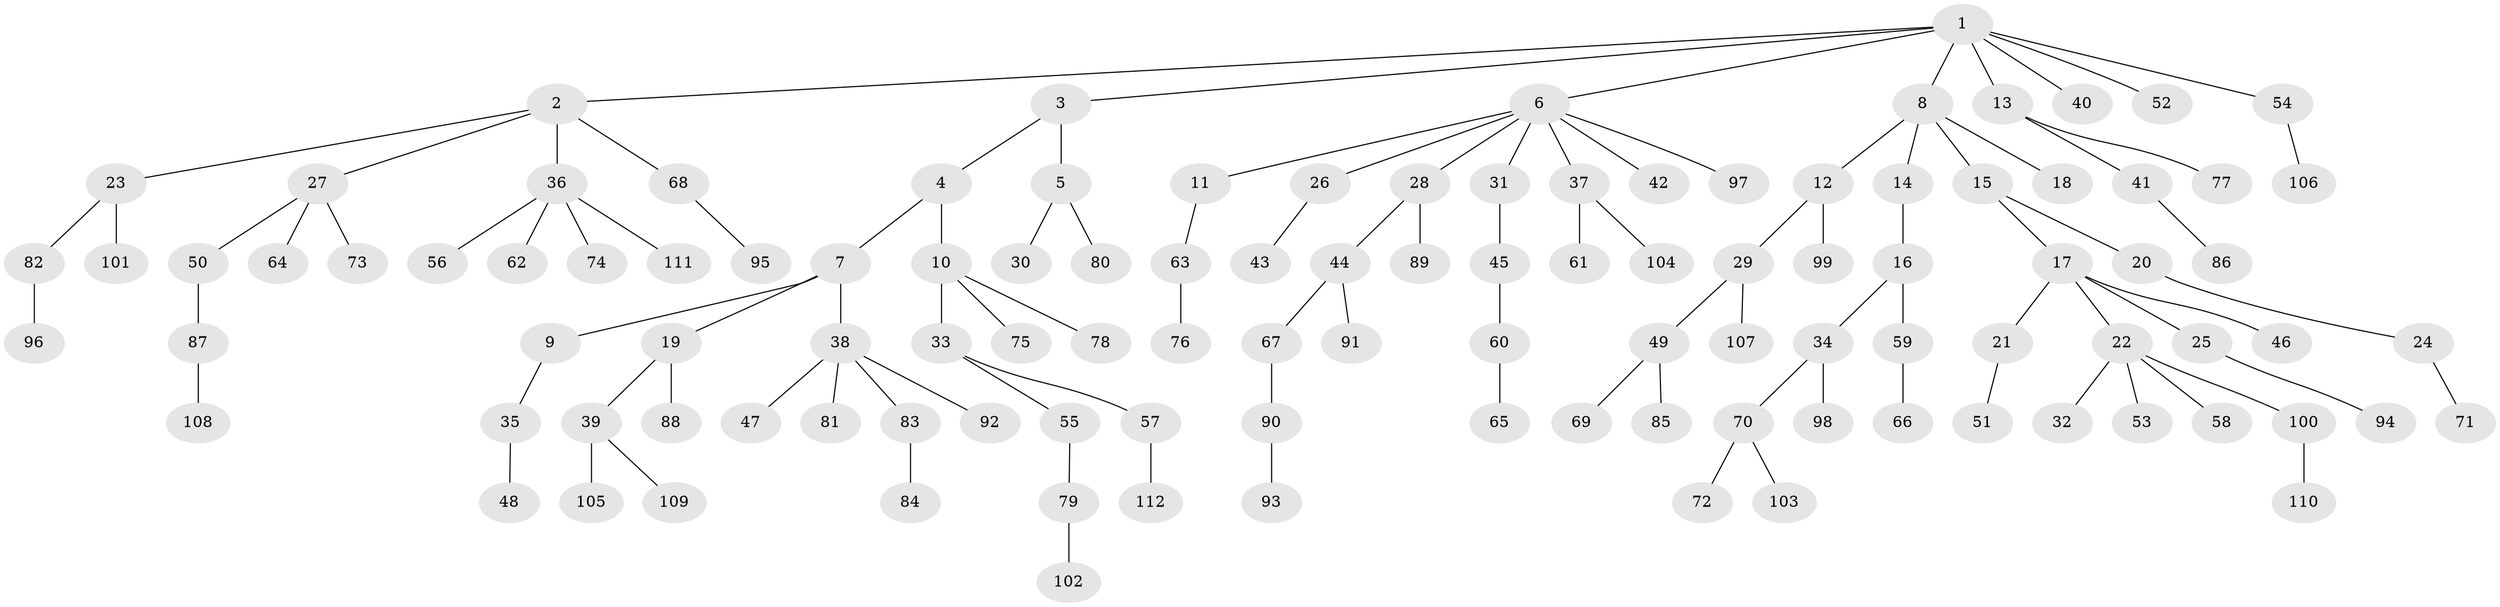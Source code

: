 // Generated by graph-tools (version 1.1) at 2025/11/02/27/25 16:11:26]
// undirected, 112 vertices, 111 edges
graph export_dot {
graph [start="1"]
  node [color=gray90,style=filled];
  1;
  2;
  3;
  4;
  5;
  6;
  7;
  8;
  9;
  10;
  11;
  12;
  13;
  14;
  15;
  16;
  17;
  18;
  19;
  20;
  21;
  22;
  23;
  24;
  25;
  26;
  27;
  28;
  29;
  30;
  31;
  32;
  33;
  34;
  35;
  36;
  37;
  38;
  39;
  40;
  41;
  42;
  43;
  44;
  45;
  46;
  47;
  48;
  49;
  50;
  51;
  52;
  53;
  54;
  55;
  56;
  57;
  58;
  59;
  60;
  61;
  62;
  63;
  64;
  65;
  66;
  67;
  68;
  69;
  70;
  71;
  72;
  73;
  74;
  75;
  76;
  77;
  78;
  79;
  80;
  81;
  82;
  83;
  84;
  85;
  86;
  87;
  88;
  89;
  90;
  91;
  92;
  93;
  94;
  95;
  96;
  97;
  98;
  99;
  100;
  101;
  102;
  103;
  104;
  105;
  106;
  107;
  108;
  109;
  110;
  111;
  112;
  1 -- 2;
  1 -- 3;
  1 -- 6;
  1 -- 8;
  1 -- 13;
  1 -- 40;
  1 -- 52;
  1 -- 54;
  2 -- 23;
  2 -- 27;
  2 -- 36;
  2 -- 68;
  3 -- 4;
  3 -- 5;
  4 -- 7;
  4 -- 10;
  5 -- 30;
  5 -- 80;
  6 -- 11;
  6 -- 26;
  6 -- 28;
  6 -- 31;
  6 -- 37;
  6 -- 42;
  6 -- 97;
  7 -- 9;
  7 -- 19;
  7 -- 38;
  8 -- 12;
  8 -- 14;
  8 -- 15;
  8 -- 18;
  9 -- 35;
  10 -- 33;
  10 -- 75;
  10 -- 78;
  11 -- 63;
  12 -- 29;
  12 -- 99;
  13 -- 41;
  13 -- 77;
  14 -- 16;
  15 -- 17;
  15 -- 20;
  16 -- 34;
  16 -- 59;
  17 -- 21;
  17 -- 22;
  17 -- 25;
  17 -- 46;
  19 -- 39;
  19 -- 88;
  20 -- 24;
  21 -- 51;
  22 -- 32;
  22 -- 53;
  22 -- 58;
  22 -- 100;
  23 -- 82;
  23 -- 101;
  24 -- 71;
  25 -- 94;
  26 -- 43;
  27 -- 50;
  27 -- 64;
  27 -- 73;
  28 -- 44;
  28 -- 89;
  29 -- 49;
  29 -- 107;
  31 -- 45;
  33 -- 55;
  33 -- 57;
  34 -- 70;
  34 -- 98;
  35 -- 48;
  36 -- 56;
  36 -- 62;
  36 -- 74;
  36 -- 111;
  37 -- 61;
  37 -- 104;
  38 -- 47;
  38 -- 81;
  38 -- 83;
  38 -- 92;
  39 -- 105;
  39 -- 109;
  41 -- 86;
  44 -- 67;
  44 -- 91;
  45 -- 60;
  49 -- 69;
  49 -- 85;
  50 -- 87;
  54 -- 106;
  55 -- 79;
  57 -- 112;
  59 -- 66;
  60 -- 65;
  63 -- 76;
  67 -- 90;
  68 -- 95;
  70 -- 72;
  70 -- 103;
  79 -- 102;
  82 -- 96;
  83 -- 84;
  87 -- 108;
  90 -- 93;
  100 -- 110;
}
